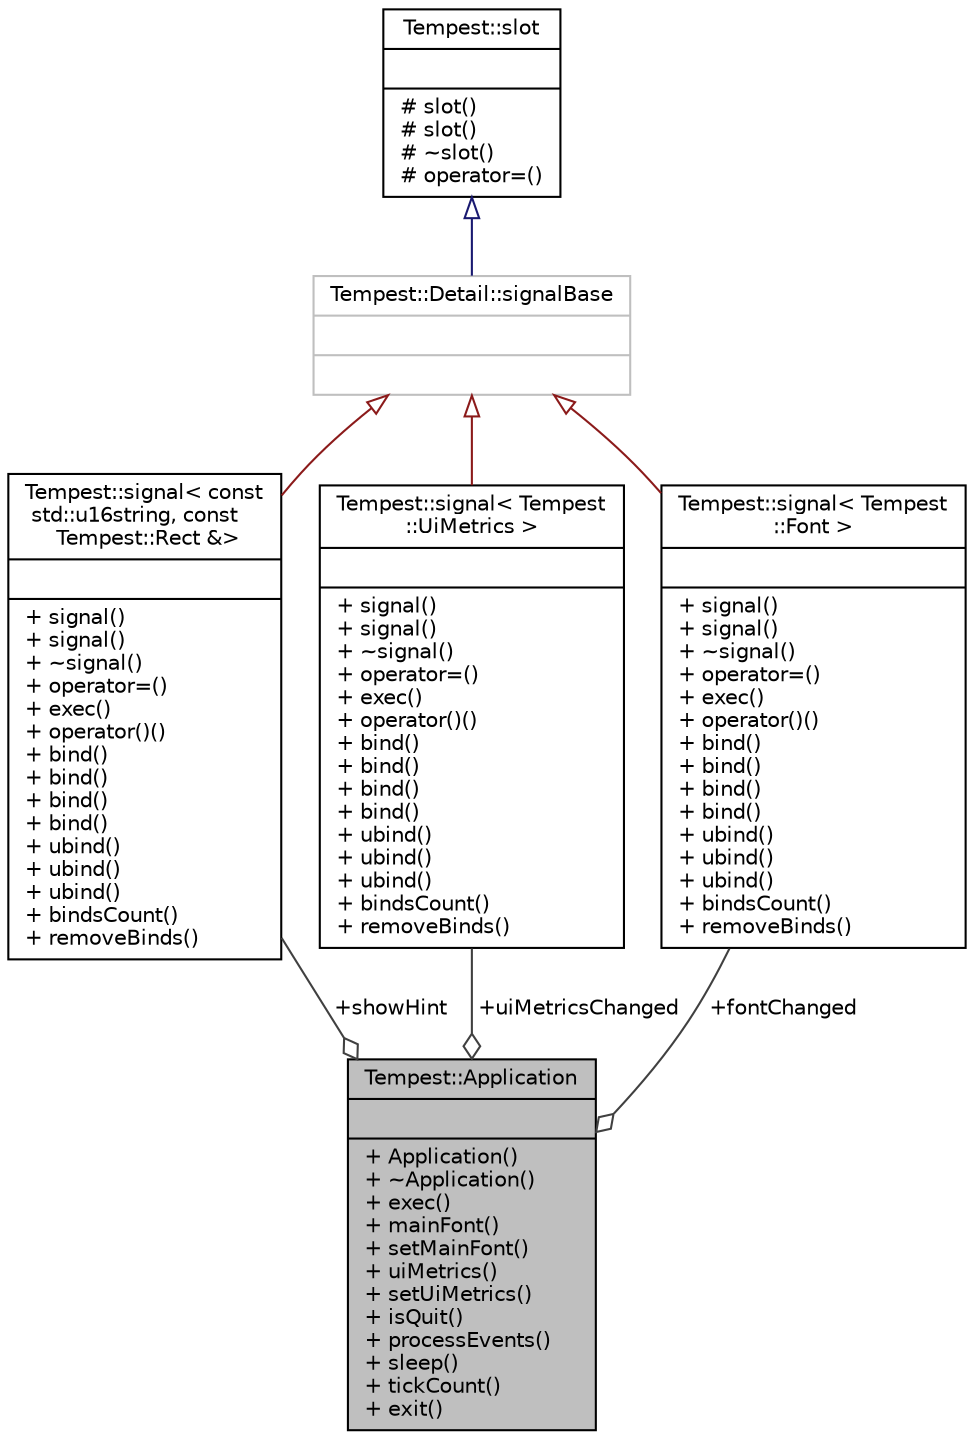 digraph "Tempest::Application"
{
  edge [fontname="Helvetica",fontsize="10",labelfontname="Helvetica",labelfontsize="10"];
  node [fontname="Helvetica",fontsize="10",shape=record];
  Node1 [label="{Tempest::Application\n||+ Application()\l+ ~Application()\l+ exec()\l+ mainFont()\l+ setMainFont()\l+ uiMetrics()\l+ setUiMetrics()\l+ isQuit()\l+ processEvents()\l+ sleep()\l+ tickCount()\l+ exit()\l}",height=0.2,width=0.4,color="black", fillcolor="grey75", style="filled", fontcolor="black"];
  Node2 -> Node1 [color="grey25",fontsize="10",style="solid",label=" +showHint" ,arrowhead="odiamond",fontname="Helvetica"];
  Node2 [label="{Tempest::signal\< const\l std::u16string, const\l Tempest::Rect &\>\n||+ signal()\l+ signal()\l+ ~signal()\l+ operator=()\l+ exec()\l+ operator()()\l+ bind()\l+ bind()\l+ bind()\l+ bind()\l+ ubind()\l+ ubind()\l+ ubind()\l+ bindsCount()\l+ removeBinds()\l}",height=0.2,width=0.4,color="black", fillcolor="white", style="filled",URL="$class_tempest_1_1signal.html"];
  Node3 -> Node2 [dir="back",color="firebrick4",fontsize="10",style="solid",arrowtail="onormal",fontname="Helvetica"];
  Node3 [label="{Tempest::Detail::signalBase\n||}",height=0.2,width=0.4,color="grey75", fillcolor="white", style="filled"];
  Node4 -> Node3 [dir="back",color="midnightblue",fontsize="10",style="solid",arrowtail="onormal",fontname="Helvetica"];
  Node4 [label="{Tempest::slot\n||# slot()\l# slot()\l# ~slot()\l# operator=()\l}",height=0.2,width=0.4,color="black", fillcolor="white", style="filled",URL="$class_tempest_1_1slot.html"];
  Node5 -> Node1 [color="grey25",fontsize="10",style="solid",label=" +uiMetricsChanged" ,arrowhead="odiamond",fontname="Helvetica"];
  Node5 [label="{Tempest::signal\< Tempest\l::UiMetrics \>\n||+ signal()\l+ signal()\l+ ~signal()\l+ operator=()\l+ exec()\l+ operator()()\l+ bind()\l+ bind()\l+ bind()\l+ bind()\l+ ubind()\l+ ubind()\l+ ubind()\l+ bindsCount()\l+ removeBinds()\l}",height=0.2,width=0.4,color="black", fillcolor="white", style="filled",URL="$class_tempest_1_1signal.html"];
  Node3 -> Node5 [dir="back",color="firebrick4",fontsize="10",style="solid",arrowtail="onormal",fontname="Helvetica"];
  Node6 -> Node1 [color="grey25",fontsize="10",style="solid",label=" +fontChanged" ,arrowhead="odiamond",fontname="Helvetica"];
  Node6 [label="{Tempest::signal\< Tempest\l::Font \>\n||+ signal()\l+ signal()\l+ ~signal()\l+ operator=()\l+ exec()\l+ operator()()\l+ bind()\l+ bind()\l+ bind()\l+ bind()\l+ ubind()\l+ ubind()\l+ ubind()\l+ bindsCount()\l+ removeBinds()\l}",height=0.2,width=0.4,color="black", fillcolor="white", style="filled",URL="$class_tempest_1_1signal.html"];
  Node3 -> Node6 [dir="back",color="firebrick4",fontsize="10",style="solid",arrowtail="onormal",fontname="Helvetica"];
}

